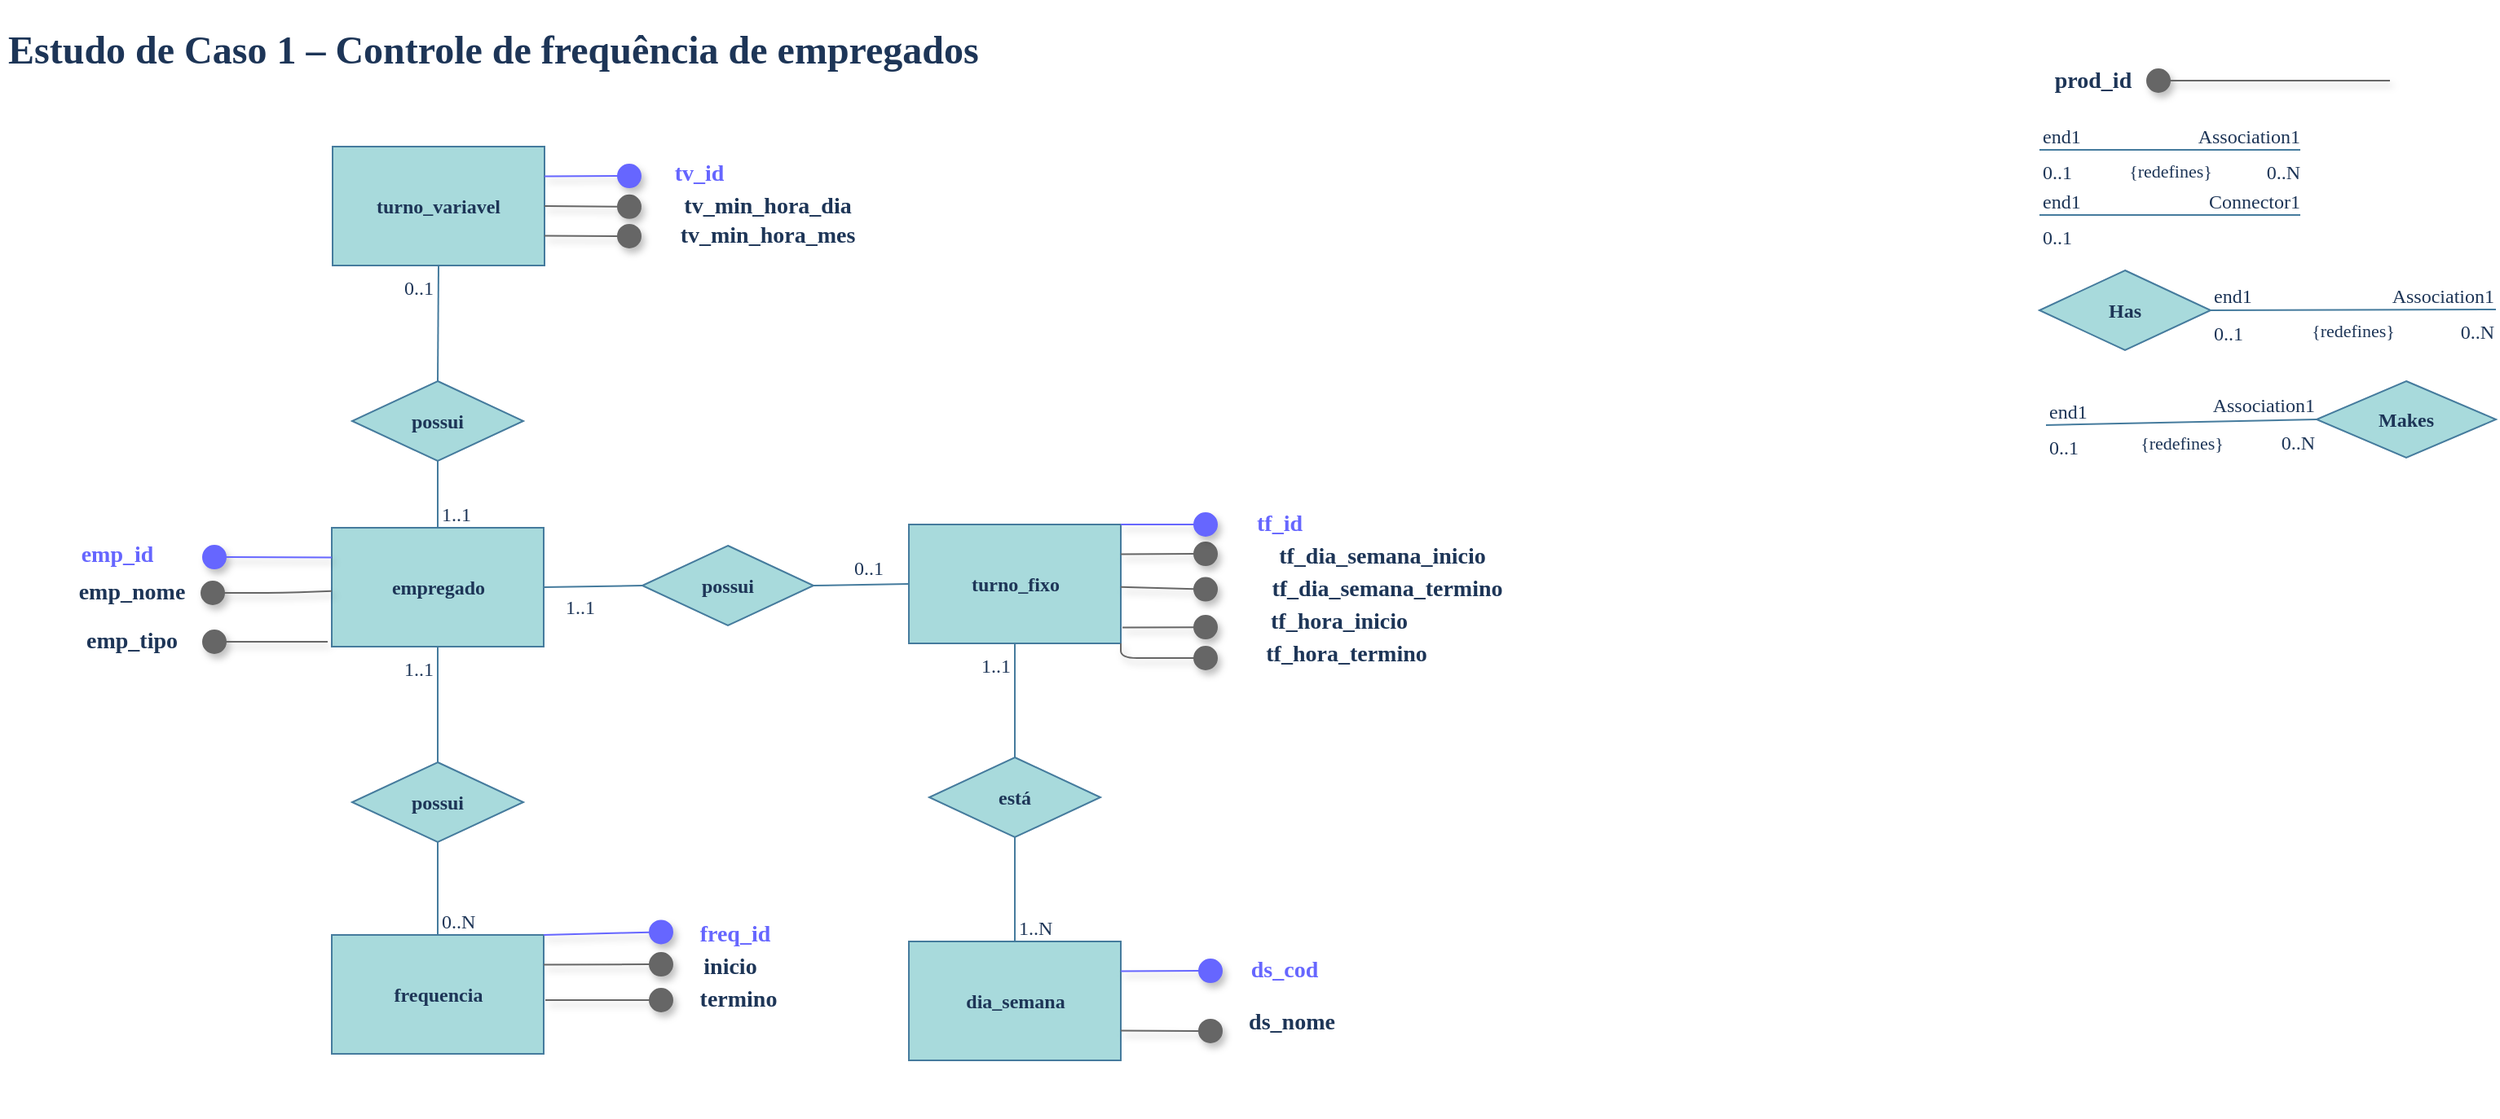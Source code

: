 <mxfile version="15.0.4" type="github">
  <diagram id="SBywb5qAFIm-N2BmSb-t" name="Page-1">
    <mxGraphModel dx="723" dy="423" grid="1" gridSize="10" guides="1" tooltips="1" connect="1" arrows="1" fold="1" page="1" pageScale="1" pageWidth="1169" pageHeight="827" math="0" shadow="0">
      <root>
        <mxCell id="0" />
        <mxCell id="1" parent="0" />
        <mxCell id="PGYarI9PZY8ki1wjII5C-1" value="&lt;font style=&quot;font-size: 12px&quot;&gt;&lt;b&gt;Has&lt;/b&gt;&lt;/font&gt;" style="rhombus;whiteSpace=wrap;html=1;fillColor=#A8DADC;strokeColor=#457B9D;fontColor=#1D3557;fontFamily=fira code;fontSource=https%3A%2F%2Ffonts.googleapis.com%2Fcss%3Ffamily%3Dfira%2Bcode;" parent="1" vertex="1">
          <mxGeometry x="1320" y="206" width="105" height="49" as="geometry" />
        </mxCell>
        <mxCell id="PGYarI9PZY8ki1wjII5C-2" value="{redefines}" style="endArrow=none;html=1;align=center;verticalAlign=top;endFill=0;labelBackgroundColor=none;strokeColor=#457B9D;fontColor=#1D3557;fontFamily=fira code;fontSource=https%3A%2F%2Ffonts.googleapis.com%2Fcss%3Ffamily%3Dfira%2Bcode;" parent="1" edge="1">
          <mxGeometry relative="1" as="geometry">
            <mxPoint x="1320" y="132" as="sourcePoint" />
            <mxPoint x="1480" y="132" as="targetPoint" />
          </mxGeometry>
        </mxCell>
        <mxCell id="PGYarI9PZY8ki1wjII5C-3" value="end1" style="resizable=0;html=1;align=left;verticalAlign=bottom;labelBackgroundColor=none;fillColor=#A8DADC;strokeColor=#457B9D;fontColor=#1D3557;fontFamily=fira code;fontSource=https%3A%2F%2Ffonts.googleapis.com%2Fcss%3Ffamily%3Dfira%2Bcode;" parent="PGYarI9PZY8ki1wjII5C-2" connectable="0" vertex="1">
          <mxGeometry x="-1" relative="1" as="geometry" />
        </mxCell>
        <mxCell id="PGYarI9PZY8ki1wjII5C-4" value="0..1" style="resizable=0;html=1;align=left;verticalAlign=top;labelBackgroundColor=none;fillColor=#A8DADC;strokeColor=#457B9D;fontColor=#1D3557;fontFamily=fira code;fontSource=https%3A%2F%2Ffonts.googleapis.com%2Fcss%3Ffamily%3Dfira%2Bcode;" parent="PGYarI9PZY8ki1wjII5C-2" connectable="0" vertex="1">
          <mxGeometry x="-1" relative="1" as="geometry" />
        </mxCell>
        <mxCell id="PGYarI9PZY8ki1wjII5C-5" value="Association1" style="resizable=0;html=1;align=right;verticalAlign=bottom;labelBackgroundColor=none;fillColor=#A8DADC;strokeColor=#457B9D;fontColor=#1D3557;fontFamily=fira code;fontSource=https%3A%2F%2Ffonts.googleapis.com%2Fcss%3Ffamily%3Dfira%2Bcode;" parent="PGYarI9PZY8ki1wjII5C-2" connectable="0" vertex="1">
          <mxGeometry x="1" relative="1" as="geometry" />
        </mxCell>
        <mxCell id="PGYarI9PZY8ki1wjII5C-6" value="0..N" style="resizable=0;html=1;align=right;verticalAlign=top;labelBackgroundColor=none;fillColor=#A8DADC;strokeColor=#457B9D;fontColor=#1D3557;fontFamily=fira code;fontSource=https%3A%2F%2Ffonts.googleapis.com%2Fcss%3Ffamily%3Dfira%2Bcode;" parent="PGYarI9PZY8ki1wjII5C-2" connectable="0" vertex="1">
          <mxGeometry x="1" relative="1" as="geometry" />
        </mxCell>
        <mxCell id="PGYarI9PZY8ki1wjII5C-7" value="" style="endArrow=none;html=1;align=center;verticalAlign=top;endFill=0;labelBackgroundColor=none;strokeColor=#457B9D;fontColor=#1D3557;fontFamily=fira code;fontSource=https%3A%2F%2Ffonts.googleapis.com%2Fcss%3Ffamily%3Dfira%2Bcode;" parent="1" edge="1">
          <mxGeometry relative="1" as="geometry">
            <mxPoint x="1320" y="172" as="sourcePoint" />
            <mxPoint x="1480" y="172" as="targetPoint" />
          </mxGeometry>
        </mxCell>
        <mxCell id="PGYarI9PZY8ki1wjII5C-8" value="end1" style="resizable=0;html=1;align=left;verticalAlign=bottom;labelBackgroundColor=none;fillColor=#A8DADC;strokeColor=#457B9D;fontColor=#1D3557;fontFamily=fira code;fontSource=https%3A%2F%2Ffonts.googleapis.com%2Fcss%3Ffamily%3Dfira%2Bcode;" parent="PGYarI9PZY8ki1wjII5C-7" connectable="0" vertex="1">
          <mxGeometry x="-1" relative="1" as="geometry" />
        </mxCell>
        <mxCell id="PGYarI9PZY8ki1wjII5C-9" value="0..1" style="resizable=0;html=1;align=left;verticalAlign=top;labelBackgroundColor=none;fillColor=#A8DADC;strokeColor=#457B9D;fontColor=#1D3557;fontFamily=fira code;fontSource=https%3A%2F%2Ffonts.googleapis.com%2Fcss%3Ffamily%3Dfira%2Bcode;" parent="PGYarI9PZY8ki1wjII5C-7" connectable="0" vertex="1">
          <mxGeometry x="-1" relative="1" as="geometry" />
        </mxCell>
        <mxCell id="PGYarI9PZY8ki1wjII5C-10" value="Connector1" style="resizable=0;html=1;align=right;verticalAlign=bottom;labelBackgroundColor=none;fillColor=#A8DADC;strokeColor=#457B9D;fontColor=#1D3557;fontFamily=fira code;fontSource=https%3A%2F%2Ffonts.googleapis.com%2Fcss%3Ffamily%3Dfira%2Bcode;" parent="PGYarI9PZY8ki1wjII5C-7" connectable="0" vertex="1">
          <mxGeometry x="1" relative="1" as="geometry" />
        </mxCell>
        <mxCell id="PGYarI9PZY8ki1wjII5C-11" value="empregado" style="rounded=0;whiteSpace=wrap;html=1;sketch=0;fontColor=#1D3557;strokeColor=#457B9D;fillColor=#A8DADC;fontStyle=1;fontFamily=fira code;fontSource=https%3A%2F%2Ffonts.googleapis.com%2Fcss%3Ffamily%3Dfira%2Bcode;" parent="1" vertex="1">
          <mxGeometry x="272.5" y="364" width="130" height="73" as="geometry" />
        </mxCell>
        <mxCell id="PGYarI9PZY8ki1wjII5C-12" value="" style="group" parent="1" vertex="1" connectable="0">
          <mxGeometry x="1335.004" y="80" width="199.996" height="20" as="geometry" />
        </mxCell>
        <mxCell id="PGYarI9PZY8ki1wjII5C-13" value="" style="endArrow=circle;html=1;rounded=1;align=center;verticalAlign=top;endFill=1;labelBackgroundColor=none;endSize=6;startArrow=none;startFill=0;fontColor=#1D3557;strokeColor=#666666;fillColor=#f5f5f5;strokeWidth=1;startSize=7;shadow=1;fontFamily=fira code;fontSource=https%3A%2F%2Ffonts.googleapis.com%2Fcss%3Ffamily%3Dfira%2Bcode;" parent="PGYarI9PZY8ki1wjII5C-12" edge="1">
          <mxGeometry relative="1" as="geometry">
            <mxPoint x="199.996" y="9.5" as="sourcePoint" />
            <mxPoint x="49.996" y="9.5" as="targetPoint" />
            <Array as="points" />
          </mxGeometry>
        </mxCell>
        <mxCell id="PGYarI9PZY8ki1wjII5C-14" value="&lt;div style=&quot;font-size: 14px;&quot;&gt;prod_id&lt;/div&gt;" style="text;html=1;strokeColor=none;fillColor=none;align=center;verticalAlign=middle;whiteSpace=wrap;rounded=0;sketch=0;fontColor=#1D3557;fontStyle=1;fontSize=14;fontFamily=fira code;fontSource=https%3A%2F%2Ffonts.googleapis.com%2Fcss%3Ffamily%3Dfira%2Bcode;" parent="PGYarI9PZY8ki1wjII5C-12" vertex="1">
          <mxGeometry width="35.876" height="20" as="geometry" />
        </mxCell>
        <mxCell id="PGYarI9PZY8ki1wjII5C-15" value="&lt;font style=&quot;font-size: 12px&quot;&gt;&lt;b&gt;Makes&lt;/b&gt;&lt;/font&gt;" style="rhombus;whiteSpace=wrap;html=1;fillColor=#A8DADC;strokeColor=#457B9D;fontColor=#1D3557;fontFamily=fira code;fontSource=https%3A%2F%2Ffonts.googleapis.com%2Fcss%3Ffamily%3Dfira%2Bcode;" parent="1" vertex="1">
          <mxGeometry x="1490" y="274" width="110" height="47" as="geometry" />
        </mxCell>
        <mxCell id="PGYarI9PZY8ki1wjII5C-16" value="{redefines}" style="endArrow=none;html=1;align=center;verticalAlign=top;endFill=0;labelBackgroundColor=none;strokeColor=#457B9D;fontColor=#1D3557;fontFamily=fira code;fontSource=https%3A%2F%2Ffonts.googleapis.com%2Fcss%3Ffamily%3Dfira%2Bcode;exitX=1;exitY=0.5;exitDx=0;exitDy=0;" parent="1" source="PGYarI9PZY8ki1wjII5C-1" edge="1">
          <mxGeometry relative="1" as="geometry">
            <mxPoint x="1470" y="221" as="sourcePoint" />
            <mxPoint x="1600" y="230" as="targetPoint" />
          </mxGeometry>
        </mxCell>
        <mxCell id="PGYarI9PZY8ki1wjII5C-17" value="end1" style="resizable=0;html=1;align=left;verticalAlign=bottom;labelBackgroundColor=none;fillColor=#A8DADC;strokeColor=#457B9D;fontColor=#1D3557;fontFamily=fira code;fontSource=https%3A%2F%2Ffonts.googleapis.com%2Fcss%3Ffamily%3Dfira%2Bcode;" parent="PGYarI9PZY8ki1wjII5C-16" connectable="0" vertex="1">
          <mxGeometry x="-1" relative="1" as="geometry" />
        </mxCell>
        <mxCell id="PGYarI9PZY8ki1wjII5C-18" value="0..1" style="resizable=0;html=1;align=left;verticalAlign=top;labelBackgroundColor=none;fillColor=#A8DADC;strokeColor=#457B9D;fontColor=#1D3557;fontFamily=fira code;fontSource=https%3A%2F%2Ffonts.googleapis.com%2Fcss%3Ffamily%3Dfira%2Bcode;" parent="PGYarI9PZY8ki1wjII5C-16" connectable="0" vertex="1">
          <mxGeometry x="-1" relative="1" as="geometry" />
        </mxCell>
        <mxCell id="PGYarI9PZY8ki1wjII5C-19" value="Association1" style="resizable=0;html=1;align=right;verticalAlign=bottom;labelBackgroundColor=none;fillColor=#A8DADC;strokeColor=#457B9D;fontColor=#1D3557;fontFamily=fira code;fontSource=https%3A%2F%2Ffonts.googleapis.com%2Fcss%3Ffamily%3Dfira%2Bcode;" parent="PGYarI9PZY8ki1wjII5C-16" connectable="0" vertex="1">
          <mxGeometry x="1" relative="1" as="geometry" />
        </mxCell>
        <mxCell id="PGYarI9PZY8ki1wjII5C-20" value="0..N" style="resizable=0;html=1;align=right;verticalAlign=top;labelBackgroundColor=none;fillColor=#A8DADC;strokeColor=#457B9D;fontColor=#1D3557;fontFamily=fira code;fontSource=https%3A%2F%2Ffonts.googleapis.com%2Fcss%3Ffamily%3Dfira%2Bcode;" parent="PGYarI9PZY8ki1wjII5C-16" connectable="0" vertex="1">
          <mxGeometry x="1" relative="1" as="geometry" />
        </mxCell>
        <mxCell id="PGYarI9PZY8ki1wjII5C-21" value="{redefines}" style="endArrow=none;html=1;align=center;verticalAlign=top;endFill=0;labelBackgroundColor=none;strokeColor=#457B9D;fontColor=#1D3557;fontFamily=fira code;fontSource=https%3A%2F%2Ffonts.googleapis.com%2Fcss%3Ffamily%3Dfira%2Bcode;entryX=0;entryY=0.5;entryDx=0;entryDy=0;" parent="1" target="PGYarI9PZY8ki1wjII5C-15" edge="1">
          <mxGeometry relative="1" as="geometry">
            <mxPoint x="1324" y="301" as="sourcePoint" />
            <mxPoint x="1464" y="300.5" as="targetPoint" />
          </mxGeometry>
        </mxCell>
        <mxCell id="PGYarI9PZY8ki1wjII5C-22" value="end1" style="resizable=0;html=1;align=left;verticalAlign=bottom;labelBackgroundColor=none;fillColor=#A8DADC;strokeColor=#457B9D;fontColor=#1D3557;fontFamily=fira code;fontSource=https%3A%2F%2Ffonts.googleapis.com%2Fcss%3Ffamily%3Dfira%2Bcode;" parent="PGYarI9PZY8ki1wjII5C-21" connectable="0" vertex="1">
          <mxGeometry x="-1" relative="1" as="geometry" />
        </mxCell>
        <mxCell id="PGYarI9PZY8ki1wjII5C-23" value="0..1" style="resizable=0;html=1;align=left;verticalAlign=top;labelBackgroundColor=none;fillColor=#A8DADC;strokeColor=#457B9D;fontColor=#1D3557;fontFamily=fira code;fontSource=https%3A%2F%2Ffonts.googleapis.com%2Fcss%3Ffamily%3Dfira%2Bcode;" parent="PGYarI9PZY8ki1wjII5C-21" connectable="0" vertex="1">
          <mxGeometry x="-1" relative="1" as="geometry" />
        </mxCell>
        <mxCell id="PGYarI9PZY8ki1wjII5C-24" value="Association1" style="resizable=0;html=1;align=right;verticalAlign=bottom;labelBackgroundColor=none;fillColor=#A8DADC;strokeColor=#457B9D;fontColor=#1D3557;fontFamily=fira code;fontSource=https%3A%2F%2Ffonts.googleapis.com%2Fcss%3Ffamily%3Dfira%2Bcode;" parent="PGYarI9PZY8ki1wjII5C-21" connectable="0" vertex="1">
          <mxGeometry x="1" relative="1" as="geometry" />
        </mxCell>
        <mxCell id="PGYarI9PZY8ki1wjII5C-25" value="0..N" style="resizable=0;html=1;align=right;verticalAlign=top;labelBackgroundColor=none;fillColor=#A8DADC;strokeColor=#457B9D;fontColor=#1D3557;fontFamily=fira code;fontSource=https%3A%2F%2Ffonts.googleapis.com%2Fcss%3Ffamily%3Dfira%2Bcode;" parent="PGYarI9PZY8ki1wjII5C-21" connectable="0" vertex="1">
          <mxGeometry x="1" relative="1" as="geometry" />
        </mxCell>
        <mxCell id="PGYarI9PZY8ki1wjII5C-30" value="" style="group" parent="1" vertex="1" connectable="0">
          <mxGeometry x="272.5" y="604" width="267" height="122" as="geometry" />
        </mxCell>
        <mxCell id="PGYarI9PZY8ki1wjII5C-31" value="&lt;div&gt;frequencia&lt;/div&gt;" style="rounded=0;whiteSpace=wrap;html=1;sketch=0;fontColor=#1D3557;strokeColor=#457B9D;fillColor=#A8DADC;fontStyle=1;fontFamily=fira code;fontSource=https%3A%2F%2Ffonts.googleapis.com%2Fcss%3Ffamily%3Dfira%2Bcode;" parent="PGYarI9PZY8ki1wjII5C-30" vertex="1">
          <mxGeometry y="10" width="130" height="73" as="geometry" />
        </mxCell>
        <mxCell id="PGYarI9PZY8ki1wjII5C-32" value="" style="group" parent="PGYarI9PZY8ki1wjII5C-30" vertex="1" connectable="0">
          <mxGeometry x="207" y="20" width="57" height="20" as="geometry" />
        </mxCell>
        <mxCell id="PGYarI9PZY8ki1wjII5C-33" value="" style="endArrow=circle;html=1;rounded=1;align=center;verticalAlign=top;endFill=1;labelBackgroundColor=none;endSize=6;startArrow=none;startFill=0;fontColor=#1D3557;strokeColor=#666666;fillColor=#f5f5f5;strokeWidth=1;startSize=7;shadow=1;exitX=1;exitY=0.25;exitDx=0;exitDy=0;fontFamily=fira code;fontSource=https%3A%2F%2Ffonts.googleapis.com%2Fcss%3Ffamily%3Dfira%2Bcode;" parent="PGYarI9PZY8ki1wjII5C-32" source="PGYarI9PZY8ki1wjII5C-31" edge="1">
          <mxGeometry relative="1" as="geometry">
            <mxPoint x="-80" y="11" as="sourcePoint" />
            <mxPoint x="3" y="8" as="targetPoint" />
            <Array as="points" />
          </mxGeometry>
        </mxCell>
        <mxCell id="PGYarI9PZY8ki1wjII5C-34" value="&lt;div style=&quot;font-size: 14px&quot;&gt;inicio&lt;/div&gt;" style="text;html=1;strokeColor=none;fillColor=none;align=center;verticalAlign=middle;whiteSpace=wrap;rounded=0;sketch=0;fontColor=#1D3557;fontStyle=1;fontSize=14;fontFamily=fira code;fontSource=https%3A%2F%2Ffonts.googleapis.com%2Fcss%3Ffamily%3Dfira%2Bcode;" parent="PGYarI9PZY8ki1wjII5C-32" vertex="1">
          <mxGeometry x="17" width="40" height="20" as="geometry" />
        </mxCell>
        <mxCell id="PGYarI9PZY8ki1wjII5C-35" value="" style="group" parent="PGYarI9PZY8ki1wjII5C-30" vertex="1" connectable="0">
          <mxGeometry x="200" y="40" width="67" height="20" as="geometry" />
        </mxCell>
        <mxCell id="PGYarI9PZY8ki1wjII5C-36" value="" style="endArrow=circle;html=1;rounded=1;align=center;verticalAlign=top;endFill=1;labelBackgroundColor=none;endSize=6;startArrow=none;startFill=0;fontColor=#1D3557;strokeColor=#666666;fillColor=#f5f5f5;strokeWidth=1;startSize=7;shadow=1;sketch=0;fontFamily=fira code;fontSource=https%3A%2F%2Ffonts.googleapis.com%2Fcss%3Ffamily%3Dfira%2Bcode;" parent="PGYarI9PZY8ki1wjII5C-35" edge="1">
          <mxGeometry relative="1" as="geometry">
            <mxPoint x="-69" y="10" as="sourcePoint" />
            <mxPoint x="10" y="10" as="targetPoint" />
            <Array as="points">
              <mxPoint y="10" />
            </Array>
          </mxGeometry>
        </mxCell>
        <mxCell id="PGYarI9PZY8ki1wjII5C-37" value="termino" style="text;html=1;strokeColor=none;fillColor=none;align=center;verticalAlign=middle;whiteSpace=wrap;rounded=0;sketch=0;fontColor=#1D3557;fontStyle=1;fontSize=14;fontFamily=fira code;fontSource=https%3A%2F%2Ffonts.googleapis.com%2Fcss%3Ffamily%3Dfira%2Bcode;" parent="PGYarI9PZY8ki1wjII5C-35" vertex="1">
          <mxGeometry x="29" width="40" height="20" as="geometry" />
        </mxCell>
        <mxCell id="PGYarI9PZY8ki1wjII5C-45" value="" style="group;fontColor=#6666FF;" parent="PGYarI9PZY8ki1wjII5C-30" vertex="1" connectable="0">
          <mxGeometry x="210" width="57" height="20" as="geometry" />
        </mxCell>
        <mxCell id="PGYarI9PZY8ki1wjII5C-47" value="&lt;div style=&quot;font-size: 14px&quot;&gt;&lt;font color=&quot;#6666FF&quot;&gt;freq_id&lt;/font&gt;&lt;/div&gt;" style="text;html=1;strokeColor=none;fillColor=none;align=center;verticalAlign=middle;whiteSpace=wrap;rounded=0;sketch=0;fontColor=#1D3557;fontStyle=1;fontSize=14;fontFamily=fira code;fontSource=https%3A%2F%2Ffonts.googleapis.com%2Fcss%3Ffamily%3Dfira%2Bcode;" parent="PGYarI9PZY8ki1wjII5C-45" vertex="1">
          <mxGeometry x="17" width="40" height="20" as="geometry" />
        </mxCell>
        <mxCell id="PGYarI9PZY8ki1wjII5C-48" value="&lt;font style=&quot;font-size: 12px&quot;&gt;&lt;b&gt;possui&lt;/b&gt;&lt;/font&gt;" style="rhombus;whiteSpace=wrap;html=1;fillColor=#A8DADC;strokeColor=#457B9D;fontColor=#1D3557;fontFamily=fira code;fontSource=https%3A%2F%2Ffonts.googleapis.com%2Fcss%3Ffamily%3Dfira%2Bcode;" parent="1" vertex="1">
          <mxGeometry x="285" y="508" width="105" height="49" as="geometry" />
        </mxCell>
        <mxCell id="PGYarI9PZY8ki1wjII5C-49" value="" style="endArrow=none;html=1;align=center;verticalAlign=top;endFill=0;labelBackgroundColor=none;strokeColor=#457B9D;fontColor=#1D3557;fontFamily=fira code;fontSource=https%3A%2F%2Ffonts.googleapis.com%2Fcss%3Ffamily%3Dfira%2Bcode;exitX=0.5;exitY=0;exitDx=0;exitDy=0;entryX=0.5;entryY=1;entryDx=0;entryDy=0;" parent="1" source="PGYarI9PZY8ki1wjII5C-48" target="PGYarI9PZY8ki1wjII5C-11" edge="1">
          <mxGeometry relative="1" as="geometry">
            <mxPoint x="382.5" y="493" as="sourcePoint" />
            <mxPoint x="512.5" y="502" as="targetPoint" />
          </mxGeometry>
        </mxCell>
        <mxCell id="PGYarI9PZY8ki1wjII5C-50" value="" style="resizable=0;html=1;align=left;verticalAlign=bottom;labelBackgroundColor=none;fillColor=#A8DADC;strokeColor=#457B9D;fontColor=#1D3557;fontFamily=fira code;fontSource=https%3A%2F%2Ffonts.googleapis.com%2Fcss%3Ffamily%3Dfira%2Bcode;" parent="PGYarI9PZY8ki1wjII5C-49" connectable="0" vertex="1">
          <mxGeometry x="-1" relative="1" as="geometry" />
        </mxCell>
        <mxCell id="PGYarI9PZY8ki1wjII5C-51" value="" style="resizable=0;html=1;align=right;verticalAlign=bottom;labelBackgroundColor=none;fillColor=#A8DADC;strokeColor=#457B9D;fontColor=#1D3557;fontFamily=fira code;fontSource=https%3A%2F%2Ffonts.googleapis.com%2Fcss%3Ffamily%3Dfira%2Bcode;" parent="PGYarI9PZY8ki1wjII5C-49" connectable="0" vertex="1">
          <mxGeometry x="1" relative="1" as="geometry" />
        </mxCell>
        <mxCell id="PGYarI9PZY8ki1wjII5C-52" value="1..1" style="resizable=0;html=1;align=right;verticalAlign=top;labelBackgroundColor=none;fillColor=#A8DADC;strokeColor=#457B9D;fontColor=#1D3557;fontFamily=fira code;fontSource=https%3A%2F%2Ffonts.googleapis.com%2Fcss%3Ffamily%3Dfira%2Bcode;" parent="PGYarI9PZY8ki1wjII5C-49" connectable="0" vertex="1">
          <mxGeometry x="1" relative="1" as="geometry">
            <mxPoint x="-2" as="offset" />
          </mxGeometry>
        </mxCell>
        <mxCell id="PGYarI9PZY8ki1wjII5C-53" value="" style="endArrow=none;html=1;align=center;verticalAlign=top;endFill=0;labelBackgroundColor=none;strokeColor=#457B9D;fontColor=#1D3557;fontFamily=fira code;fontSource=https%3A%2F%2Ffonts.googleapis.com%2Fcss%3Ffamily%3Dfira%2Bcode;entryX=0.5;entryY=1;entryDx=0;entryDy=0;exitX=0.5;exitY=0;exitDx=0;exitDy=0;" parent="1" source="PGYarI9PZY8ki1wjII5C-31" target="PGYarI9PZY8ki1wjII5C-48" edge="1">
          <mxGeometry relative="1" as="geometry">
            <mxPoint x="125" y="594" as="sourcePoint" />
            <mxPoint x="285" y="594" as="targetPoint" />
          </mxGeometry>
        </mxCell>
        <mxCell id="PGYarI9PZY8ki1wjII5C-54" value="&lt;div&gt;0..N&lt;/div&gt;" style="resizable=0;html=1;align=left;verticalAlign=bottom;labelBackgroundColor=none;fillColor=#A8DADC;strokeColor=#457B9D;fontColor=#1D3557;fontFamily=fira code;fontSource=https%3A%2F%2Ffonts.googleapis.com%2Fcss%3Ffamily%3Dfira%2Bcode;" parent="PGYarI9PZY8ki1wjII5C-53" connectable="0" vertex="1">
          <mxGeometry x="-1" relative="1" as="geometry" />
        </mxCell>
        <mxCell id="PGYarI9PZY8ki1wjII5C-55" value="" style="resizable=0;html=1;align=right;verticalAlign=bottom;labelBackgroundColor=none;fillColor=#A8DADC;strokeColor=#457B9D;fontColor=#1D3557;fontFamily=fira code;fontSource=https%3A%2F%2Ffonts.googleapis.com%2Fcss%3Ffamily%3Dfira%2Bcode;" parent="PGYarI9PZY8ki1wjII5C-53" connectable="0" vertex="1">
          <mxGeometry x="1" relative="1" as="geometry" />
        </mxCell>
        <mxCell id="PGYarI9PZY8ki1wjII5C-64" value="" style="endArrow=circle;html=1;rounded=1;align=center;verticalAlign=top;endFill=1;labelBackgroundColor=none;endSize=6;startArrow=none;startFill=0;fontColor=#1D3557;strokeColor=#666666;fillColor=#f5f5f5;strokeWidth=1;startSize=7;shadow=1;fontFamily=fira code;fontSource=https%3A%2F%2Ffonts.googleapis.com%2Fcss%3Ffamily%3Dfira%2Bcode;" parent="1" edge="1">
          <mxGeometry relative="1" as="geometry">
            <mxPoint x="270" y="434" as="sourcePoint" />
            <mxPoint x="192.5" y="434" as="targetPoint" />
            <Array as="points" />
          </mxGeometry>
        </mxCell>
        <mxCell id="PGYarI9PZY8ki1wjII5C-65" value="&lt;h2&gt;&lt;font style=&quot;font-size: 24px&quot;&gt;Estudo de Caso 1 – Controle de frequência de empregados&lt;/font&gt;&lt;/h2&gt;" style="text;html=1;strokeColor=none;fillColor=none;spacing=5;spacingTop=-20;whiteSpace=wrap;overflow=hidden;rounded=0;sketch=0;fontFamily=fira code;fontSource=https%3A%2F%2Ffonts.googleapis.com%2Fcss%3Ffamily%3Dfira%2Bcode;fontSize=14;fontColor=#1D3557;align=left;" parent="1" vertex="1">
          <mxGeometry x="69" y="50" width="893" height="100" as="geometry" />
        </mxCell>
        <mxCell id="PGYarI9PZY8ki1wjII5C-67" value="dia_semana" style="rounded=0;whiteSpace=wrap;html=1;sketch=0;fontColor=#1D3557;strokeColor=#457B9D;fillColor=#A8DADC;fontStyle=1;fontFamily=fira code;fontSource=https%3A%2F%2Ffonts.googleapis.com%2Fcss%3Ffamily%3Dfira%2Bcode;" parent="1" vertex="1">
          <mxGeometry x="626.5" y="618" width="130" height="73" as="geometry" />
        </mxCell>
        <mxCell id="PGYarI9PZY8ki1wjII5C-70" value="" style="group" parent="1" vertex="1" connectable="0">
          <mxGeometry x="632.5" y="399" width="300" height="122" as="geometry" />
        </mxCell>
        <mxCell id="PGYarI9PZY8ki1wjII5C-71" value="&lt;div&gt;turno_fixo&lt;/div&gt;" style="rounded=0;whiteSpace=wrap;html=1;sketch=0;fontColor=#1D3557;strokeColor=#457B9D;fillColor=#A8DADC;fontStyle=1;fontFamily=fira code;fontSource=https%3A%2F%2Ffonts.googleapis.com%2Fcss%3Ffamily%3Dfira%2Bcode;" parent="PGYarI9PZY8ki1wjII5C-70" vertex="1">
          <mxGeometry x="-6" y="-37" width="130" height="73" as="geometry" />
        </mxCell>
        <mxCell id="PGYarI9PZY8ki1wjII5C-72" value="" style="group" parent="PGYarI9PZY8ki1wjII5C-70" vertex="1" connectable="0">
          <mxGeometry x="184" y="-27" width="57" height="20" as="geometry" />
        </mxCell>
        <mxCell id="PGYarI9PZY8ki1wjII5C-73" value="" style="endArrow=circle;html=1;rounded=1;align=center;verticalAlign=top;endFill=1;labelBackgroundColor=none;endSize=6;startArrow=none;startFill=0;fontColor=#1D3557;strokeColor=#666666;fillColor=#f5f5f5;strokeWidth=1;startSize=7;shadow=1;exitX=1;exitY=0.25;exitDx=0;exitDy=0;fontFamily=fira code;fontSource=https%3A%2F%2Ffonts.googleapis.com%2Fcss%3Ffamily%3Dfira%2Bcode;" parent="PGYarI9PZY8ki1wjII5C-72" source="PGYarI9PZY8ki1wjII5C-71" edge="1">
          <mxGeometry relative="1" as="geometry">
            <mxPoint x="-80" y="11" as="sourcePoint" />
            <mxPoint y="8" as="targetPoint" />
            <Array as="points" />
          </mxGeometry>
        </mxCell>
        <mxCell id="PGYarI9PZY8ki1wjII5C-75" value="" style="group" parent="PGYarI9PZY8ki1wjII5C-70" vertex="1" connectable="0">
          <mxGeometry x="172" y="-7" width="67" height="20" as="geometry" />
        </mxCell>
        <mxCell id="PGYarI9PZY8ki1wjII5C-76" value="" style="endArrow=circle;html=1;rounded=1;align=center;verticalAlign=top;endFill=1;labelBackgroundColor=none;endSize=6;startArrow=none;startFill=0;fontColor=#1D3557;strokeColor=#666666;fillColor=#f5f5f5;strokeWidth=1;startSize=7;shadow=1;sketch=0;fontFamily=fira code;fontSource=https%3A%2F%2Ffonts.googleapis.com%2Fcss%3Ffamily%3Dfira%2Bcode;" parent="PGYarI9PZY8ki1wjII5C-75" source="PGYarI9PZY8ki1wjII5C-71" edge="1">
          <mxGeometry relative="1" as="geometry">
            <mxPoint x="-69" y="10" as="sourcePoint" />
            <mxPoint x="12" y="10" as="targetPoint" />
            <Array as="points" />
          </mxGeometry>
        </mxCell>
        <mxCell id="PGYarI9PZY8ki1wjII5C-78" value="" style="group" parent="PGYarI9PZY8ki1wjII5C-70" vertex="1" connectable="0">
          <mxGeometry x="154" y="22" width="120" height="31" as="geometry" />
        </mxCell>
        <mxCell id="PGYarI9PZY8ki1wjII5C-79" value="" style="endArrow=circle;html=1;rounded=1;align=center;verticalAlign=top;endFill=1;labelBackgroundColor=none;endSize=6;startArrow=none;startFill=0;fontColor=#1D3557;strokeColor=#666666;fillColor=#f5f5f5;strokeWidth=1;startSize=7;shadow=1;exitX=1.008;exitY=0.867;exitDx=0;exitDy=0;exitPerimeter=0;fontFamily=fira code;fontSource=https%3A%2F%2Ffonts.googleapis.com%2Fcss%3Ffamily%3Dfira%2Bcode;" parent="PGYarI9PZY8ki1wjII5C-78" source="PGYarI9PZY8ki1wjII5C-71" edge="1">
          <mxGeometry relative="1" as="geometry">
            <mxPoint x="-35.876" y="5.02" as="sourcePoint" />
            <mxPoint x="30" y="4" as="targetPoint" />
            <Array as="points" />
          </mxGeometry>
        </mxCell>
        <mxCell id="PGYarI9PZY8ki1wjII5C-80" value="tf_hora_inicio" style="text;html=1;strokeColor=none;fillColor=none;align=center;verticalAlign=middle;whiteSpace=wrap;rounded=0;sketch=0;fontColor=#1D3557;fontStyle=1;fontSize=14;fontFamily=fira code;fontSource=https%3A%2F%2Ffonts.googleapis.com%2Fcss%3Ffamily%3Dfira%2Bcode;" parent="PGYarI9PZY8ki1wjII5C-78" vertex="1">
          <mxGeometry x="88" y="-9" width="31" height="20" as="geometry" />
        </mxCell>
        <mxCell id="PGYarI9PZY8ki1wjII5C-84" value="tf_hora_termino" style="text;html=1;strokeColor=none;fillColor=none;align=center;verticalAlign=middle;whiteSpace=wrap;rounded=0;sketch=0;fontColor=#1D3557;fontStyle=1;fontSize=14;fontFamily=fira code;fontSource=https%3A%2F%2Ffonts.googleapis.com%2Fcss%3Ffamily%3Dfira%2Bcode;" parent="PGYarI9PZY8ki1wjII5C-78" vertex="1">
          <mxGeometry x="88" y="11" width="40" height="20" as="geometry" />
        </mxCell>
        <mxCell id="PGYarI9PZY8ki1wjII5C-81" value="" style="group" parent="PGYarI9PZY8ki1wjII5C-70" vertex="1" connectable="0">
          <mxGeometry x="140" y="92" width="127" height="30" as="geometry" />
        </mxCell>
        <mxCell id="PGYarI9PZY8ki1wjII5C-82" value="" style="endArrow=circle;html=1;rounded=1;align=center;verticalAlign=top;endFill=1;labelBackgroundColor=none;endSize=6;startArrow=none;startFill=0;fontColor=#1D3557;strokeColor=#666666;fillColor=#f5f5f5;strokeWidth=1;startSize=7;shadow=1;exitX=1;exitY=1;exitDx=0;exitDy=0;fontFamily=fira code;fontSource=https%3A%2F%2Ffonts.googleapis.com%2Fcss%3Ffamily%3Dfira%2Bcode;" parent="PGYarI9PZY8ki1wjII5C-81" source="PGYarI9PZY8ki1wjII5C-71" edge="1">
          <mxGeometry relative="1" as="geometry">
            <mxPoint x="-76" y="-42.5" as="sourcePoint" />
            <mxPoint x="44" y="-47" as="targetPoint" />
            <Array as="points">
              <mxPoint x="-16" y="-47" />
            </Array>
          </mxGeometry>
        </mxCell>
        <mxCell id="PGYarI9PZY8ki1wjII5C-85" value="" style="group" parent="PGYarI9PZY8ki1wjII5C-70" vertex="1" connectable="0">
          <mxGeometry x="184" y="-47" width="57" height="20" as="geometry" />
        </mxCell>
        <mxCell id="PGYarI9PZY8ki1wjII5C-86" value="" style="endArrow=circle;html=1;rounded=1;align=center;verticalAlign=top;endFill=1;labelBackgroundColor=none;endSize=6;startArrow=none;startFill=0;fontColor=#1D3557;fillColor=#f5f5f5;strokeWidth=1;startSize=7;shadow=1;exitX=1;exitY=0;exitDx=0;exitDy=0;fontFamily=fira code;fontSource=https%3A%2F%2Ffonts.googleapis.com%2Fcss%3Ffamily%3Dfira%2Bcode;strokeColor=#6666FF;" parent="PGYarI9PZY8ki1wjII5C-85" source="PGYarI9PZY8ki1wjII5C-71" edge="1">
          <mxGeometry relative="1" as="geometry">
            <mxPoint x="-110" y="113" as="sourcePoint" />
            <mxPoint y="10" as="targetPoint" />
            <Array as="points" />
          </mxGeometry>
        </mxCell>
        <mxCell id="PGYarI9PZY8ki1wjII5C-87" value="&lt;div&gt;&lt;font color=&quot;#6666FF&quot;&gt;tf_id&lt;/font&gt;&lt;/div&gt;" style="text;html=1;strokeColor=none;fillColor=none;align=center;verticalAlign=middle;whiteSpace=wrap;rounded=0;sketch=0;fontColor=#1D3557;fontStyle=1;fontSize=14;fontFamily=fira code;fontSource=https%3A%2F%2Ffonts.googleapis.com%2Fcss%3Ffamily%3Dfira%2Bcode;" parent="PGYarI9PZY8ki1wjII5C-85" vertex="1">
          <mxGeometry x="17" width="40" height="20" as="geometry" />
        </mxCell>
        <mxCell id="PGYarI9PZY8ki1wjII5C-74" value="tf_dia_semana_inicio" style="text;html=1;strokeColor=none;fillColor=none;align=center;verticalAlign=middle;whiteSpace=wrap;rounded=0;sketch=0;fontColor=#1D3557;fontStyle=1;fontSize=14;fontFamily=fira code;fontSource=https%3A%2F%2Ffonts.googleapis.com%2Fcss%3Ffamily%3Dfira%2Bcode;" parent="1" vertex="1">
          <mxGeometry x="896.5" y="372" width="40" height="20" as="geometry" />
        </mxCell>
        <mxCell id="PGYarI9PZY8ki1wjII5C-77" value="&lt;div style=&quot;font-size: 14px&quot;&gt;tf_dia_semana_termino&lt;/div&gt;" style="text;html=1;strokeColor=none;fillColor=none;align=center;verticalAlign=middle;whiteSpace=wrap;rounded=0;sketch=0;fontColor=#1D3557;fontStyle=1;fontSize=14;fontFamily=fira code;fontSource=https%3A%2F%2Ffonts.googleapis.com%2Fcss%3Ffamily%3Dfira%2Bcode;" parent="1" vertex="1">
          <mxGeometry x="899.5" y="392" width="40" height="20" as="geometry" />
        </mxCell>
        <mxCell id="PGYarI9PZY8ki1wjII5C-95" value="" style="group" parent="1" vertex="1" connectable="0">
          <mxGeometry x="273" y="110" width="307" height="122" as="geometry" />
        </mxCell>
        <mxCell id="PGYarI9PZY8ki1wjII5C-96" value="turno_variavel" style="rounded=0;whiteSpace=wrap;html=1;sketch=0;fontColor=#1D3557;strokeColor=#457B9D;fillColor=#A8DADC;fontStyle=1;fontFamily=fira code;fontSource=https%3A%2F%2Ffonts.googleapis.com%2Fcss%3Ffamily%3Dfira%2Bcode;" parent="PGYarI9PZY8ki1wjII5C-95" vertex="1">
          <mxGeometry y="20" width="130" height="73" as="geometry" />
        </mxCell>
        <mxCell id="PGYarI9PZY8ki1wjII5C-97" value="" style="group;fontColor=#6666FF;" parent="PGYarI9PZY8ki1wjII5C-95" vertex="1" connectable="0">
          <mxGeometry x="190" y="30" width="57" height="20" as="geometry" />
        </mxCell>
        <mxCell id="PGYarI9PZY8ki1wjII5C-98" value="" style="endArrow=circle;html=1;rounded=1;align=center;verticalAlign=top;endFill=1;labelBackgroundColor=none;endSize=6;startArrow=none;startFill=0;fontColor=#1D3557;strokeColor=#666666;fillColor=#f5f5f5;strokeWidth=1;startSize=7;shadow=1;exitX=1;exitY=0.5;exitDx=0;exitDy=0;fontFamily=fira code;fontSource=https%3A%2F%2Ffonts.googleapis.com%2Fcss%3Ffamily%3Dfira%2Bcode;" parent="PGYarI9PZY8ki1wjII5C-97" source="PGYarI9PZY8ki1wjII5C-96" edge="1">
          <mxGeometry relative="1" as="geometry">
            <mxPoint x="-80" y="11" as="sourcePoint" />
            <mxPoint y="27" as="targetPoint" />
            <Array as="points" />
          </mxGeometry>
        </mxCell>
        <mxCell id="PGYarI9PZY8ki1wjII5C-109" value="&lt;div&gt;tv_id&lt;/div&gt;" style="text;html=1;strokeColor=none;fillColor=none;align=center;verticalAlign=middle;whiteSpace=wrap;rounded=0;sketch=0;fontStyle=1;fontSize=14;fontFamily=fira code;fontSource=https%3A%2F%2Ffonts.googleapis.com%2Fcss%3Ffamily%3Dfira%2Bcode;fontColor=#6666FF;" parent="PGYarI9PZY8ki1wjII5C-97" vertex="1">
          <mxGeometry x="15" y="-3.5" width="40" height="20" as="geometry" />
        </mxCell>
        <mxCell id="PGYarI9PZY8ki1wjII5C-99" value="" style="group" parent="PGYarI9PZY8ki1wjII5C-95" vertex="1" connectable="0">
          <mxGeometry x="178" y="50" width="67" height="20" as="geometry" />
        </mxCell>
        <mxCell id="PGYarI9PZY8ki1wjII5C-100" value="" style="endArrow=circle;html=1;rounded=1;align=center;verticalAlign=top;endFill=1;labelBackgroundColor=none;endSize=6;startArrow=none;startFill=0;fontColor=#1D3557;strokeColor=#666666;fillColor=#f5f5f5;strokeWidth=1;startSize=7;shadow=1;sketch=0;fontFamily=fira code;fontSource=https%3A%2F%2Ffonts.googleapis.com%2Fcss%3Ffamily%3Dfira%2Bcode;exitX=1;exitY=0.75;exitDx=0;exitDy=0;" parent="PGYarI9PZY8ki1wjII5C-99" source="PGYarI9PZY8ki1wjII5C-96" edge="1">
          <mxGeometry relative="1" as="geometry">
            <mxPoint x="-69" y="10" as="sourcePoint" />
            <mxPoint x="12" y="25" as="targetPoint" />
            <Array as="points" />
          </mxGeometry>
        </mxCell>
        <mxCell id="PGYarI9PZY8ki1wjII5C-107" value="" style="group" parent="PGYarI9PZY8ki1wjII5C-95" vertex="1" connectable="0">
          <mxGeometry x="188" y="10" width="57" height="20" as="geometry" />
        </mxCell>
        <mxCell id="PGYarI9PZY8ki1wjII5C-108" value="" style="endArrow=circle;html=1;rounded=1;align=center;verticalAlign=top;endFill=1;labelBackgroundColor=none;endSize=6;startArrow=none;startFill=0;fontColor=#1D3557;fillColor=#f5f5f5;strokeWidth=1;startSize=7;shadow=1;exitX=1;exitY=0.25;exitDx=0;exitDy=0;fontFamily=fira code;fontSource=https%3A%2F%2Ffonts.googleapis.com%2Fcss%3Ffamily%3Dfira%2Bcode;strokeColor=#6666FF;" parent="PGYarI9PZY8ki1wjII5C-107" source="PGYarI9PZY8ki1wjII5C-96" edge="1">
          <mxGeometry relative="1" as="geometry">
            <mxPoint x="-110" y="113" as="sourcePoint" />
            <mxPoint x="2" y="28" as="targetPoint" />
            <Array as="points" />
          </mxGeometry>
        </mxCell>
        <mxCell id="PGYarI9PZY8ki1wjII5C-110" value="tv_min_hora_dia" style="text;html=1;strokeColor=none;fillColor=none;align=center;verticalAlign=middle;whiteSpace=wrap;rounded=0;sketch=0;fontColor=#1D3557;fontStyle=1;fontSize=14;fontFamily=fira code;fontSource=https%3A%2F%2Ffonts.googleapis.com%2Fcss%3Ffamily%3Dfira%2Bcode;" parent="PGYarI9PZY8ki1wjII5C-95" vertex="1">
          <mxGeometry x="247" y="46.5" width="40" height="20" as="geometry" />
        </mxCell>
        <mxCell id="PGYarI9PZY8ki1wjII5C-111" value="&lt;div style=&quot;font-size: 14px&quot;&gt;tv_min_hora_mes&lt;/div&gt;" style="text;html=1;strokeColor=none;fillColor=none;align=center;verticalAlign=middle;whiteSpace=wrap;rounded=0;sketch=0;fontColor=#1D3557;fontStyle=1;fontSize=14;fontFamily=fira code;fontSource=https%3A%2F%2Ffonts.googleapis.com%2Fcss%3Ffamily%3Dfira%2Bcode;" parent="1" vertex="1">
          <mxGeometry x="520" y="175" width="40" height="20" as="geometry" />
        </mxCell>
        <mxCell id="PGYarI9PZY8ki1wjII5C-115" value="ds_cod" style="text;html=1;strokeColor=none;fillColor=none;align=center;verticalAlign=middle;whiteSpace=wrap;rounded=0;sketch=0;fontStyle=1;fontSize=14;fontFamily=fira code;fontSource=https%3A%2F%2Ffonts.googleapis.com%2Fcss%3Ffamily%3Dfira%2Bcode;fontColor=#6666FF;" parent="1" vertex="1">
          <mxGeometry x="838.624" y="626" width="35.876" height="20" as="geometry" />
        </mxCell>
        <mxCell id="PGYarI9PZY8ki1wjII5C-120" value="" style="endArrow=circle;html=1;rounded=1;align=center;verticalAlign=top;endFill=1;labelBackgroundColor=none;endSize=6;startArrow=none;startFill=0;fontColor=#1D3557;fillColor=#f5f5f5;strokeWidth=1;startSize=7;shadow=1;exitX=1;exitY=0.25;exitDx=0;exitDy=0;fontFamily=fira code;fontSource=https%3A%2F%2Ffonts.googleapis.com%2Fcss%3Ffamily%3Dfira%2Bcode;strokeColor=#6666FF;" parent="1" source="PGYarI9PZY8ki1wjII5C-67" edge="1">
          <mxGeometry relative="1" as="geometry">
            <mxPoint x="769.5" y="448" as="sourcePoint" />
            <mxPoint x="819.5" y="636" as="targetPoint" />
            <Array as="points" />
          </mxGeometry>
        </mxCell>
        <mxCell id="PGYarI9PZY8ki1wjII5C-122" value="" style="group" parent="1" vertex="1" connectable="0">
          <mxGeometry x="816.5" y="691" width="120" height="31" as="geometry" />
        </mxCell>
        <mxCell id="PGYarI9PZY8ki1wjII5C-123" value="" style="endArrow=circle;html=1;rounded=1;align=center;verticalAlign=top;endFill=1;labelBackgroundColor=none;endSize=6;startArrow=none;startFill=0;fontColor=#1D3557;strokeColor=#666666;fillColor=#f5f5f5;strokeWidth=1;startSize=7;shadow=1;exitX=1;exitY=0.75;exitDx=0;exitDy=0;fontFamily=fira code;fontSource=https%3A%2F%2Ffonts.googleapis.com%2Fcss%3Ffamily%3Dfira%2Bcode;" parent="PGYarI9PZY8ki1wjII5C-122" source="PGYarI9PZY8ki1wjII5C-67" edge="1">
          <mxGeometry relative="1" as="geometry">
            <mxPoint x="-35.876" y="5.02" as="sourcePoint" />
            <mxPoint x="3" y="-18" as="targetPoint" />
            <Array as="points" />
          </mxGeometry>
        </mxCell>
        <mxCell id="PGYarI9PZY8ki1wjII5C-124" value="ds_nome" style="text;html=1;strokeColor=none;fillColor=none;align=center;verticalAlign=middle;whiteSpace=wrap;rounded=0;sketch=0;fontColor=#1D3557;fontStyle=1;fontSize=14;fontFamily=fira code;fontSource=https%3A%2F%2Ffonts.googleapis.com%2Fcss%3Ffamily%3Dfira%2Bcode;" parent="1" vertex="1">
          <mxGeometry x="845.5" y="658" width="31" height="20" as="geometry" />
        </mxCell>
        <mxCell id="PGYarI9PZY8ki1wjII5C-61" value="&lt;div style=&quot;font-size: 14px&quot;&gt;emp_id&lt;/div&gt;" style="text;html=1;strokeColor=none;fillColor=none;align=center;verticalAlign=middle;whiteSpace=wrap;rounded=0;sketch=0;fontStyle=1;fontSize=14;fontFamily=fira code;fontSource=https%3A%2F%2Ffonts.googleapis.com%2Fcss%3Ffamily%3Dfira%2Bcode;fontColor=#6666FF;" parent="1" vertex="1">
          <mxGeometry x="122.504" y="370.5" width="35.876" height="20" as="geometry" />
        </mxCell>
        <mxCell id="PGYarI9PZY8ki1wjII5C-26" value="" style="group" parent="1" vertex="1" connectable="0">
          <mxGeometry x="131.504" y="390.5" width="199.996" height="20" as="geometry" />
        </mxCell>
        <mxCell id="PGYarI9PZY8ki1wjII5C-27" value="" style="endArrow=circle;html=1;rounded=1;align=center;verticalAlign=top;endFill=1;labelBackgroundColor=none;endSize=6;startArrow=none;startFill=0;fontColor=#1D3557;strokeColor=#666666;fillColor=#f5f5f5;strokeWidth=1;startSize=7;shadow=1;fontFamily=fira code;fontSource=https%3A%2F%2Ffonts.googleapis.com%2Fcss%3Ffamily%3Dfira%2Bcode;" parent="PGYarI9PZY8ki1wjII5C-26" source="PGYarI9PZY8ki1wjII5C-11" edge="1">
          <mxGeometry relative="1" as="geometry">
            <mxPoint x="199.996" y="9.5" as="sourcePoint" />
            <mxPoint x="59.996" y="13.5" as="targetPoint" />
            <Array as="points">
              <mxPoint x="110.996" y="13.5" />
            </Array>
          </mxGeometry>
        </mxCell>
        <mxCell id="PGYarI9PZY8ki1wjII5C-63" value="emp_tipo" style="text;html=1;strokeColor=none;fillColor=none;align=center;verticalAlign=middle;whiteSpace=wrap;rounded=0;sketch=0;fontColor=#1D3557;fontStyle=1;fontSize=14;fontFamily=fira code;fontSource=https%3A%2F%2Ffonts.googleapis.com%2Fcss%3Ffamily%3Dfira%2Bcode;" parent="1" vertex="1">
          <mxGeometry x="131.504" y="424" width="35.876" height="20" as="geometry" />
        </mxCell>
        <mxCell id="PGYarI9PZY8ki1wjII5C-135" value="" style="endArrow=circle;html=1;rounded=1;align=center;verticalAlign=top;endFill=1;labelBackgroundColor=none;endSize=6;startArrow=none;startFill=0;fontColor=#1D3557;fillColor=#f5f5f5;strokeWidth=1;startSize=7;shadow=1;exitX=1;exitY=0;exitDx=0;exitDy=0;fontFamily=fira code;fontSource=https%3A%2F%2Ffonts.googleapis.com%2Fcss%3Ffamily%3Dfira%2Bcode;strokeColor=#6666FF;" parent="1" source="PGYarI9PZY8ki1wjII5C-31" edge="1">
          <mxGeometry relative="1" as="geometry">
            <mxPoint x="792.5" y="612.25" as="sourcePoint" />
            <mxPoint x="482.5" y="612" as="targetPoint" />
            <Array as="points" />
          </mxGeometry>
        </mxCell>
        <mxCell id="PGYarI9PZY8ki1wjII5C-136" value="" style="endArrow=circle;html=1;rounded=1;align=center;verticalAlign=top;endFill=1;labelBackgroundColor=none;endSize=6;startArrow=none;startFill=0;fontColor=#1D3557;fillColor=#f5f5f5;strokeWidth=1;startSize=7;shadow=1;fontFamily=fira code;fontSource=https%3A%2F%2Ffonts.googleapis.com%2Fcss%3Ffamily%3Dfira%2Bcode;strokeColor=#6666FF;exitX=0;exitY=0.25;exitDx=0;exitDy=0;" parent="1" source="PGYarI9PZY8ki1wjII5C-11" edge="1">
          <mxGeometry relative="1" as="geometry">
            <mxPoint x="282.5" y="374" as="sourcePoint" />
            <mxPoint x="192.5" y="382" as="targetPoint" />
            <Array as="points" />
          </mxGeometry>
        </mxCell>
        <mxCell id="PGYarI9PZY8ki1wjII5C-28" value="emp_nome" style="text;html=1;strokeColor=none;fillColor=none;align=center;verticalAlign=middle;whiteSpace=wrap;rounded=0;sketch=0;fontColor=#1D3557;fontStyle=1;fontSize=14;fontFamily=fira code;fontSource=https%3A%2F%2Ffonts.googleapis.com%2Fcss%3Ffamily%3Dfira%2Bcode;" parent="1" vertex="1">
          <mxGeometry x="131.504" y="394" width="35.876" height="20" as="geometry" />
        </mxCell>
        <mxCell id="PGYarI9PZY8ki1wjII5C-140" value="&lt;font style=&quot;font-size: 12px&quot;&gt;&lt;b&gt;possui&lt;/b&gt;&lt;/font&gt;" style="rhombus;whiteSpace=wrap;html=1;fillColor=#A8DADC;strokeColor=#457B9D;fontColor=#1D3557;fontFamily=fira code;fontSource=https%3A%2F%2Ffonts.googleapis.com%2Fcss%3Ffamily%3Dfira%2Bcode;" parent="1" vertex="1">
          <mxGeometry x="285" y="274" width="105" height="49" as="geometry" />
        </mxCell>
        <mxCell id="PGYarI9PZY8ki1wjII5C-141" value="" style="endArrow=none;html=1;align=center;verticalAlign=top;endFill=0;labelBackgroundColor=none;strokeColor=#457B9D;fontColor=#1D3557;fontFamily=fira code;fontSource=https%3A%2F%2Ffonts.googleapis.com%2Fcss%3Ffamily%3Dfira%2Bcode;exitX=0.5;exitY=0;exitDx=0;exitDy=0;entryX=0.5;entryY=1;entryDx=0;entryDy=0;" parent="1" source="PGYarI9PZY8ki1wjII5C-140" target="PGYarI9PZY8ki1wjII5C-96" edge="1">
          <mxGeometry relative="1" as="geometry">
            <mxPoint x="532.5" y="259" as="sourcePoint" />
            <mxPoint x="487.5" y="203.0" as="targetPoint" />
          </mxGeometry>
        </mxCell>
        <mxCell id="PGYarI9PZY8ki1wjII5C-142" value="" style="resizable=0;html=1;align=left;verticalAlign=bottom;labelBackgroundColor=none;fillColor=#A8DADC;strokeColor=#457B9D;fontColor=#1D3557;fontFamily=fira code;fontSource=https%3A%2F%2Ffonts.googleapis.com%2Fcss%3Ffamily%3Dfira%2Bcode;" parent="PGYarI9PZY8ki1wjII5C-141" connectable="0" vertex="1">
          <mxGeometry x="-1" relative="1" as="geometry" />
        </mxCell>
        <mxCell id="PGYarI9PZY8ki1wjII5C-143" value="" style="resizable=0;html=1;align=right;verticalAlign=bottom;labelBackgroundColor=none;fillColor=#A8DADC;strokeColor=#457B9D;fontColor=#1D3557;fontFamily=fira code;fontSource=https%3A%2F%2Ffonts.googleapis.com%2Fcss%3Ffamily%3Dfira%2Bcode;" parent="PGYarI9PZY8ki1wjII5C-141" connectable="0" vertex="1">
          <mxGeometry x="1" relative="1" as="geometry" />
        </mxCell>
        <mxCell id="PGYarI9PZY8ki1wjII5C-144" value="0..1" style="resizable=0;html=1;align=right;verticalAlign=top;labelBackgroundColor=none;fillColor=#A8DADC;strokeColor=#457B9D;fontColor=#1D3557;fontFamily=fira code;fontSource=https%3A%2F%2Ffonts.googleapis.com%2Fcss%3Ffamily%3Dfira%2Bcode;" parent="PGYarI9PZY8ki1wjII5C-141" connectable="0" vertex="1">
          <mxGeometry x="1" relative="1" as="geometry">
            <mxPoint x="-2" as="offset" />
          </mxGeometry>
        </mxCell>
        <mxCell id="PGYarI9PZY8ki1wjII5C-145" value="" style="endArrow=none;html=1;align=center;verticalAlign=top;endFill=0;labelBackgroundColor=none;strokeColor=#457B9D;fontColor=#1D3557;fontFamily=fira code;fontSource=https%3A%2F%2Ffonts.googleapis.com%2Fcss%3Ffamily%3Dfira%2Bcode;entryX=0.5;entryY=1;entryDx=0;entryDy=0;exitX=0.5;exitY=0;exitDx=0;exitDy=0;" parent="1" source="PGYarI9PZY8ki1wjII5C-11" target="PGYarI9PZY8ki1wjII5C-140" edge="1">
          <mxGeometry relative="1" as="geometry">
            <mxPoint x="487.0" y="414" as="sourcePoint" />
            <mxPoint x="434.5" y="394" as="targetPoint" />
          </mxGeometry>
        </mxCell>
        <mxCell id="PGYarI9PZY8ki1wjII5C-146" value="&lt;div&gt;1..1&lt;/div&gt;" style="resizable=0;html=1;align=left;verticalAlign=bottom;labelBackgroundColor=none;fillColor=#A8DADC;strokeColor=#457B9D;fontColor=#1D3557;fontFamily=fira code;fontSource=https%3A%2F%2Ffonts.googleapis.com%2Fcss%3Ffamily%3Dfira%2Bcode;" parent="PGYarI9PZY8ki1wjII5C-145" connectable="0" vertex="1">
          <mxGeometry x="-1" relative="1" as="geometry" />
        </mxCell>
        <mxCell id="PGYarI9PZY8ki1wjII5C-147" value="" style="resizable=0;html=1;align=right;verticalAlign=bottom;labelBackgroundColor=none;fillColor=#A8DADC;strokeColor=#457B9D;fontColor=#1D3557;fontFamily=fira code;fontSource=https%3A%2F%2Ffonts.googleapis.com%2Fcss%3Ffamily%3Dfira%2Bcode;" parent="PGYarI9PZY8ki1wjII5C-145" connectable="0" vertex="1">
          <mxGeometry x="1" relative="1" as="geometry" />
        </mxCell>
        <mxCell id="PGYarI9PZY8ki1wjII5C-148" value="&lt;font style=&quot;font-size: 12px&quot;&gt;&lt;b&gt;está&lt;/b&gt;&lt;/font&gt;" style="rhombus;whiteSpace=wrap;html=1;fillColor=#A8DADC;strokeColor=#457B9D;fontColor=#1D3557;fontFamily=fira code;fontSource=https%3A%2F%2Ffonts.googleapis.com%2Fcss%3Ffamily%3Dfira%2Bcode;" parent="1" vertex="1">
          <mxGeometry x="639" y="505" width="105" height="49" as="geometry" />
        </mxCell>
        <mxCell id="PGYarI9PZY8ki1wjII5C-149" value="" style="endArrow=none;html=1;align=center;verticalAlign=top;endFill=0;labelBackgroundColor=none;strokeColor=#457B9D;fontColor=#1D3557;fontFamily=fira code;fontSource=https%3A%2F%2Ffonts.googleapis.com%2Fcss%3Ffamily%3Dfira%2Bcode;exitX=0.5;exitY=0;exitDx=0;exitDy=0;entryX=0.5;entryY=1;entryDx=0;entryDy=0;" parent="1" source="PGYarI9PZY8ki1wjII5C-148" target="PGYarI9PZY8ki1wjII5C-71" edge="1">
          <mxGeometry relative="1" as="geometry">
            <mxPoint x="739.5" y="505" as="sourcePoint" />
            <mxPoint x="694.5" y="449.0" as="targetPoint" />
          </mxGeometry>
        </mxCell>
        <mxCell id="PGYarI9PZY8ki1wjII5C-150" value="" style="resizable=0;html=1;align=left;verticalAlign=bottom;labelBackgroundColor=none;fillColor=#A8DADC;strokeColor=#457B9D;fontColor=#1D3557;fontFamily=fira code;fontSource=https%3A%2F%2Ffonts.googleapis.com%2Fcss%3Ffamily%3Dfira%2Bcode;" parent="PGYarI9PZY8ki1wjII5C-149" connectable="0" vertex="1">
          <mxGeometry x="-1" relative="1" as="geometry" />
        </mxCell>
        <mxCell id="PGYarI9PZY8ki1wjII5C-151" value="" style="resizable=0;html=1;align=right;verticalAlign=bottom;labelBackgroundColor=none;fillColor=#A8DADC;strokeColor=#457B9D;fontColor=#1D3557;fontFamily=fira code;fontSource=https%3A%2F%2Ffonts.googleapis.com%2Fcss%3Ffamily%3Dfira%2Bcode;" parent="PGYarI9PZY8ki1wjII5C-149" connectable="0" vertex="1">
          <mxGeometry x="1" relative="1" as="geometry" />
        </mxCell>
        <mxCell id="PGYarI9PZY8ki1wjII5C-152" value="1..1" style="resizable=0;html=1;align=right;verticalAlign=top;labelBackgroundColor=none;fillColor=#A8DADC;strokeColor=#457B9D;fontColor=#1D3557;fontFamily=fira code;fontSource=https%3A%2F%2Ffonts.googleapis.com%2Fcss%3Ffamily%3Dfira%2Bcode;" parent="PGYarI9PZY8ki1wjII5C-149" connectable="0" vertex="1">
          <mxGeometry x="1" relative="1" as="geometry">
            <mxPoint x="-2" as="offset" />
          </mxGeometry>
        </mxCell>
        <mxCell id="PGYarI9PZY8ki1wjII5C-153" value="" style="endArrow=none;html=1;align=center;verticalAlign=top;endFill=0;labelBackgroundColor=none;strokeColor=#457B9D;fontColor=#1D3557;fontFamily=fira code;fontSource=https%3A%2F%2Ffonts.googleapis.com%2Fcss%3Ffamily%3Dfira%2Bcode;entryX=0.5;entryY=1;entryDx=0;entryDy=0;exitX=0.5;exitY=0;exitDx=0;exitDy=0;" parent="1" source="PGYarI9PZY8ki1wjII5C-67" target="PGYarI9PZY8ki1wjII5C-148" edge="1">
          <mxGeometry relative="1" as="geometry">
            <mxPoint x="694.5" y="626" as="sourcePoint" />
            <mxPoint x="642" y="606" as="targetPoint" />
          </mxGeometry>
        </mxCell>
        <mxCell id="PGYarI9PZY8ki1wjII5C-154" value="&lt;div&gt;1..N&lt;/div&gt;" style="resizable=0;html=1;align=left;verticalAlign=bottom;labelBackgroundColor=none;fillColor=#A8DADC;strokeColor=#457B9D;fontColor=#1D3557;fontFamily=fira code;fontSource=https%3A%2F%2Ffonts.googleapis.com%2Fcss%3Ffamily%3Dfira%2Bcode;" parent="PGYarI9PZY8ki1wjII5C-153" connectable="0" vertex="1">
          <mxGeometry x="-1" relative="1" as="geometry" />
        </mxCell>
        <mxCell id="PGYarI9PZY8ki1wjII5C-155" value="" style="resizable=0;html=1;align=right;verticalAlign=bottom;labelBackgroundColor=none;fillColor=#A8DADC;strokeColor=#457B9D;fontColor=#1D3557;fontFamily=fira code;fontSource=https%3A%2F%2Ffonts.googleapis.com%2Fcss%3Ffamily%3Dfira%2Bcode;" parent="PGYarI9PZY8ki1wjII5C-153" connectable="0" vertex="1">
          <mxGeometry x="1" relative="1" as="geometry" />
        </mxCell>
        <mxCell id="PGYarI9PZY8ki1wjII5C-156" value="&lt;font style=&quot;font-size: 12px&quot;&gt;&lt;b&gt;possui&lt;/b&gt;&lt;/font&gt;" style="rhombus;whiteSpace=wrap;html=1;fillColor=#A8DADC;strokeColor=#457B9D;fontColor=#1D3557;fontFamily=fira code;fontSource=https%3A%2F%2Ffonts.googleapis.com%2Fcss%3Ffamily%3Dfira%2Bcode;" parent="1" vertex="1">
          <mxGeometry x="463" y="375" width="105" height="49" as="geometry" />
        </mxCell>
        <mxCell id="PGYarI9PZY8ki1wjII5C-157" value="" style="endArrow=none;html=1;align=center;verticalAlign=top;endFill=0;labelBackgroundColor=none;strokeColor=#457B9D;fontColor=#1D3557;fontFamily=fira code;fontSource=https%3A%2F%2Ffonts.googleapis.com%2Fcss%3Ffamily%3Dfira%2Bcode;exitX=0;exitY=0.5;exitDx=0;exitDy=0;entryX=1;entryY=0.5;entryDx=0;entryDy=0;" parent="1" source="PGYarI9PZY8ki1wjII5C-156" target="PGYarI9PZY8ki1wjII5C-11" edge="1">
          <mxGeometry relative="1" as="geometry">
            <mxPoint x="553" y="360" as="sourcePoint" />
            <mxPoint x="402.5" y="367.75" as="targetPoint" />
          </mxGeometry>
        </mxCell>
        <mxCell id="PGYarI9PZY8ki1wjII5C-158" value="" style="resizable=0;html=1;align=left;verticalAlign=bottom;labelBackgroundColor=none;fillColor=#A8DADC;strokeColor=#457B9D;fontColor=#1D3557;fontFamily=fira code;fontSource=https%3A%2F%2Ffonts.googleapis.com%2Fcss%3Ffamily%3Dfira%2Bcode;" parent="PGYarI9PZY8ki1wjII5C-157" connectable="0" vertex="1">
          <mxGeometry x="-1" relative="1" as="geometry" />
        </mxCell>
        <mxCell id="PGYarI9PZY8ki1wjII5C-159" value="" style="resizable=0;html=1;align=right;verticalAlign=bottom;labelBackgroundColor=none;fillColor=#A8DADC;strokeColor=#457B9D;fontColor=#1D3557;fontFamily=fira code;fontSource=https%3A%2F%2Ffonts.googleapis.com%2Fcss%3Ffamily%3Dfira%2Bcode;" parent="PGYarI9PZY8ki1wjII5C-157" connectable="0" vertex="1">
          <mxGeometry x="1" relative="1" as="geometry" />
        </mxCell>
        <mxCell id="PGYarI9PZY8ki1wjII5C-160" value="1..1" style="resizable=0;html=1;align=right;verticalAlign=top;labelBackgroundColor=none;fillColor=#A8DADC;strokeColor=#457B9D;fontColor=#1D3557;fontFamily=fira code;fontSource=https%3A%2F%2Ffonts.googleapis.com%2Fcss%3Ffamily%3Dfira%2Bcode;" parent="PGYarI9PZY8ki1wjII5C-157" connectable="0" vertex="1">
          <mxGeometry x="1" relative="1" as="geometry">
            <mxPoint x="32" y="-1" as="offset" />
          </mxGeometry>
        </mxCell>
        <mxCell id="PGYarI9PZY8ki1wjII5C-161" value="" style="endArrow=none;html=1;align=center;verticalAlign=top;endFill=0;labelBackgroundColor=none;strokeColor=#457B9D;fontColor=#1D3557;fontFamily=fira code;fontSource=https%3A%2F%2Ffonts.googleapis.com%2Fcss%3Ffamily%3Dfira%2Bcode;entryX=1;entryY=0.5;entryDx=0;entryDy=0;exitX=0;exitY=0.5;exitDx=0;exitDy=0;" parent="1" source="PGYarI9PZY8ki1wjII5C-71" target="PGYarI9PZY8ki1wjII5C-156" edge="1">
          <mxGeometry relative="1" as="geometry">
            <mxPoint x="639" y="297.5" as="sourcePoint" />
            <mxPoint x="455.5" y="461" as="targetPoint" />
          </mxGeometry>
        </mxCell>
        <mxCell id="PGYarI9PZY8ki1wjII5C-162" value="&lt;div&gt;0..1&lt;/div&gt;" style="resizable=0;html=1;align=left;verticalAlign=bottom;labelBackgroundColor=none;fillColor=#A8DADC;strokeColor=#457B9D;fontColor=#1D3557;fontFamily=fira code;fontSource=https%3A%2F%2Ffonts.googleapis.com%2Fcss%3Ffamily%3Dfira%2Bcode;" parent="PGYarI9PZY8ki1wjII5C-161" connectable="0" vertex="1">
          <mxGeometry x="-1" relative="1" as="geometry">
            <mxPoint x="-36" y="-1" as="offset" />
          </mxGeometry>
        </mxCell>
        <mxCell id="PGYarI9PZY8ki1wjII5C-163" value="" style="resizable=0;html=1;align=right;verticalAlign=bottom;labelBackgroundColor=none;fillColor=#A8DADC;strokeColor=#457B9D;fontColor=#1D3557;fontFamily=fira code;fontSource=https%3A%2F%2Ffonts.googleapis.com%2Fcss%3Ffamily%3Dfira%2Bcode;" parent="PGYarI9PZY8ki1wjII5C-161" connectable="0" vertex="1">
          <mxGeometry x="1" relative="1" as="geometry" />
        </mxCell>
      </root>
    </mxGraphModel>
  </diagram>
</mxfile>
